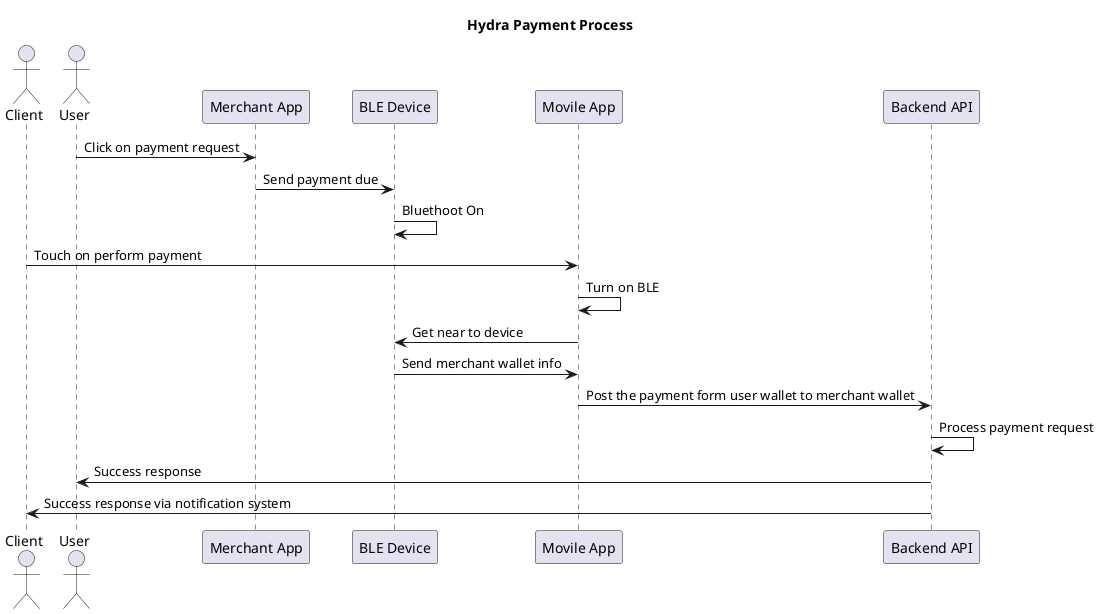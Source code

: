 @startuml
title Hydra Payment Process

actor Client
actor User
participant "Merchant App" as WebApp
participant "BLE Device" as Device
participant "Movile App" as MovileApp
participant "Backend API" as Backend

User -> WebApp: Click on payment request
WebApp -> Device: Send payment due
Device -> Device: Bluethoot On
Client -> MovileApp: Touch on perform payment
MovileApp -> MovileApp: Turn on BLE
MovileApp -> Device: Get near to device
Device -> MovileApp: Send merchant wallet info
MovileApp -> Backend: Post the payment form user wallet to merchant wallet
Backend -> Backend: Process payment request
Backend -> User: Success response
Backend -> Client: Success response via notification system

@enduml
